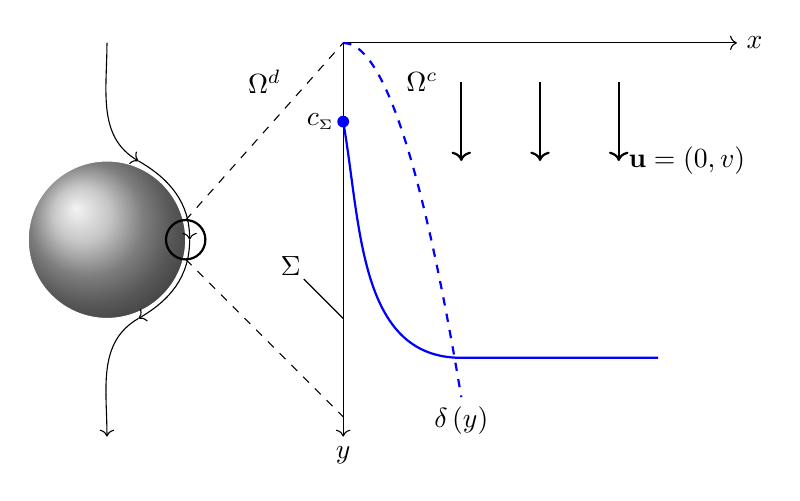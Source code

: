 \begin{tikzpicture}
    \coordinate (y) at (0,-5);
    \coordinate (x) at (5,0);
    \draw[<->] (y) node[below] {$y$} -- (0,0) --  (x) node[right] {$x$};

   % error function profile
   \coordinate (A) at (0,-1);
   \coordinate (B) at (1.5,-4);
   \coordinate (C) at (4,-4);
   \draw[blue,thick] (A) to[out=-80,in=180] (B) -- (C);
   \node[fill=blue,circle, minimum size = 0.15cm, inner sep=0pt] at (A) {};
   \draw[] (A) node[left] {$c_{\scriptscriptstyle \Sigma}$};

   % boundary layer thickness
   \coordinate (C) at (1.5,-4.5);
   \draw[scale=0.5,domain=0:9,smooth,variable=\y,blue,rotate=-90,samples=300,dashed,thick] plot(\y,{sqrt(\y)});
   \draw[](C) node[below]{$\delta\left(y\right)$};

   % velocity profile
   \coordinate (s1) at (1.5,-0.5);
   \coordinate (s2) at (2.5,-0.5);
   \coordinate (s3) at (3.5,-0.5);
   \coordinate (e1) at (1.5,-1.5);
   \coordinate (e2) at (2.5,-1.5);
   \coordinate (e3) at (3.5,-1.5);
   \draw[->,thick] (s1)--(e1);
   \draw[->,thick] (s2)--(e2);
   \draw[->,thick] (s3)--(e3);
   \draw[] (e3) node[right] {$\mathbf{u}=\left(0,v\right)$};

   % bubble
    myball/.style={shade, ball color=black, circular drop shadow={
    shadow xshift=0pt, shadow yshift=0pt}};
   \coordinate (bc) at (-3,-2.5);
   \shadedraw[shading=ball,ball color=black!30, white] (bc) circle (1);

   % stream line
    \draw[->] (-3,0) to [out=-90,in=150](-2.6,-1.5);
    \draw[->] (-2.6,-1.5) to[out=-30,in=90] (-1.95,-2.5);
    \draw[->] (-1.95,-2.5) to[out=-90,in=30] (-2.6,-3.5);
    \draw[->] (-2.6,-3.5) to[out=210,in=90] (-3,-5.0);

   % enlarged view
   \coordinate (rad) at (-2,-2.5);
   \node[draw=black, minimum size=0.5cm, circle,thick] at (rad) {};
   \coordinate (up) at (-2,-2.25);
   \coordinate (down) at (-2,-2.75);
   \draw[dashed] (up) -- (0,0);
   \draw[dashed] (down) -- (0,-4.75);

   % addional symbols
   \coordinate (sig) at (-0.5,-3);
   \draw[inner sep=0.1em] (sig) node[above left] {$\Sigma$};
   \draw[] (sig) -- (0,-3.5);
   \node[] at (-1,-0.5) {$\Omega^d$};
   \node[] at (1,-0.5) {$\Omega^c$};



\end{tikzpicture}